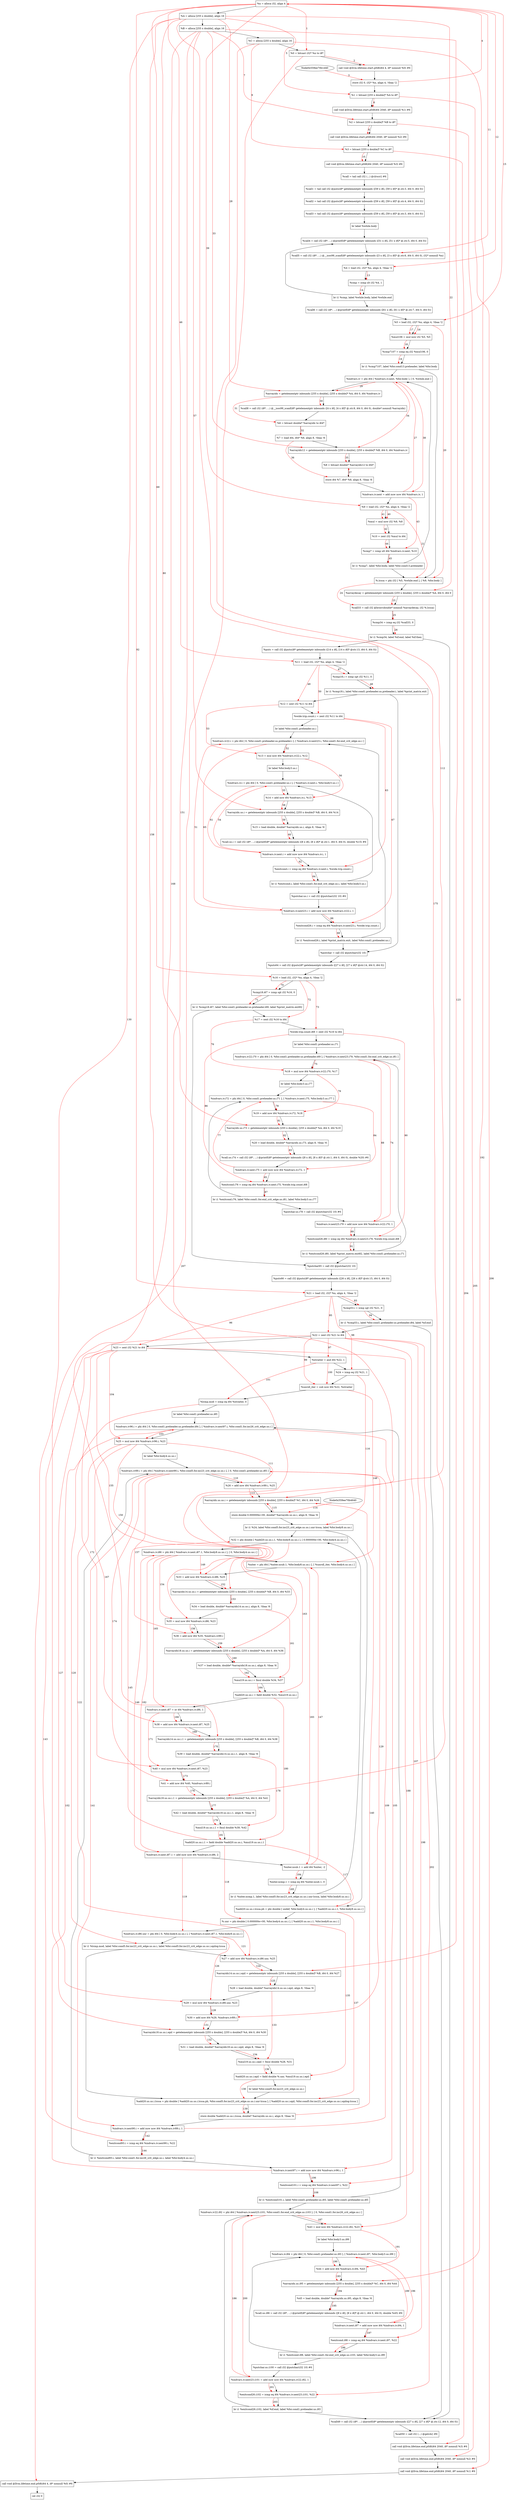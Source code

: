 digraph "CDFG for'main' function" {
	Node0x559ee70be358[shape=record, label="  %n = alloca i32, align 4"]
	Node0x559ee70bc328[shape=record, label="  %A = alloca [255 x double], align 16"]
	Node0x559ee70e2568[shape=record, label="  %B = alloca [255 x double], align 16"]
	Node0x559ee70e25e8[shape=record, label="  %C = alloca [255 x double], align 16"]
	Node0x559ee70e2668[shape=record, label="  %0 = bitcast i32* %n to i8*"]
	Node0x559ee70e2818[shape=record, label="  call void @llvm.lifetime.start.p0i8(i64 4, i8* nonnull %0) #6"]
	Node0x559ee70e28f0[shape=record, label="  store i32 0, i32* %n, align 4, !tbaa !2"]
	Node0x559ee70e2958[shape=record, label="  %1 = bitcast [255 x double]* %A to i8*"]
	Node0x559ee70e2a38[shape=record, label="  call void @llvm.lifetime.start.p0i8(i64 2040, i8* nonnull %1) #6"]
	Node0x559ee70e2af8[shape=record, label="  %2 = bitcast [255 x double]* %B to i8*"]
	Node0x559ee70e2bb8[shape=record, label="  call void @llvm.lifetime.start.p0i8(i64 2040, i8* nonnull %2) #6"]
	Node0x559ee70e2c78[shape=record, label="  %3 = bitcast [255 x double]* %C to i8*"]
	Node0x559ee70e2d28[shape=record, label="  call void @llvm.lifetime.start.p0i8(i64 2040, i8* nonnull %3) #6"]
	Node0x559ee70e2ed8[shape=record, label="  %call = tail call i32 (...) @clrscr() #6"]
	Node0x559ee70e3070[shape=record, label="  %call1 = tail call i32 @puts(i8* getelementptr inbounds ([59 x i8], [59 x i8]* @.str.3, i64 0, i64 0))"]
	Node0x559ee70e31e0[shape=record, label="  %call2 = tail call i32 @puts(i8* getelementptr inbounds ([59 x i8], [59 x i8]* @.str.4, i64 0, i64 0))"]
	Node0x559ee70e32d0[shape=record, label="  %call3 = tail call i32 @puts(i8* getelementptr inbounds ([59 x i8], [59 x i8]* @.str.3, i64 0, i64 0))"]
	Node0x559ee70e3438[shape=record, label="  br label %while.body"]
	Node0x559ee70e3550[shape=record, label="  %call4 = call i32 (i8*, ...) @printf(i8* getelementptr inbounds ([51 x i8], [51 x i8]* @.str.5, i64 0, i64 0))"]
	Node0x559ee70e3798[shape=record, label="  %call5 = call i32 (i8*, ...) @__isoc99_scanf(i8* getelementptr inbounds ([3 x i8], [3 x i8]* @.str.6, i64 0, i64 0), i32* nonnull %n)"]
	Node0x559ee70e3858[shape=record, label="  %4 = load i32, i32* %n, align 4, !tbaa !2"]
	Node0x559ee70e3920[shape=record, label="  %cmp = icmp slt i32 %4, 1"]
	Node0x559ee70e3b68[shape=record, label="  br i1 %cmp, label %while.body, label %while.end"]
	Node0x559ee70e3c60[shape=record, label="  %call6 = call i32 (i8*, ...) @printf(i8* getelementptr inbounds ([61 x i8], [61 x i8]* @.str.7, i64 0, i64 0))"]
	Node0x559ee70e24b8[shape=record, label="  %5 = load i32, i32* %n, align 4, !tbaa !2"]
	Node0x559ee70e3d50[shape=record, label="  %mul106 = mul nsw i32 %5, %5"]
	Node0x559ee70e3de0[shape=record, label="  %cmp7107 = icmp eq i32 %mul106, 0"]
	Node0x559ee70e4038[shape=record, label="  br i1 %cmp7107, label %for.cond13.preheader, label %for.body"]
	Node0x559ee70e40e8[shape=record, label="  %.lcssa = phi i32 [ %5, %while.end ], [ %9, %for.body ]"]
	Node0x559ee70e41c8[shape=record, label="  %arraydecay = getelementptr inbounds [255 x double], [255 x double]* %A, i64 0, i64 0"]
	Node0x559ee70e4318[shape=record, label="  %call33 = call i32 @brinv(double* nonnull %arraydecay, i32 %.lcssa)"]
	Node0x559ee70e43f0[shape=record, label="  %cmp34 = icmp eq i32 %call33, 0"]
	Node0x559ee70e48d8[shape=record, label="  br i1 %cmp34, label %if.end, label %if.then"]
	Node0x559ee70e4958[shape=record, label="  %indvars.iv = phi i64 [ %indvars.iv.next, %for.body ], [ 0, %while.end ]"]
	Node0x559ee70e4a68[shape=record, label="  %arrayidx = getelementptr inbounds [255 x double], [255 x double]* %A, i64 0, i64 %indvars.iv"]
	Node0x559ee70e4bd8[shape=record, label="  %call8 = call i32 (i8*, ...) @__isoc99_scanf(i8* getelementptr inbounds ([4 x i8], [4 x i8]* @.str.8, i64 0, i64 0), double* nonnull %arrayidx)"]
	Node0x559ee70e4c98[shape=record, label="  %6 = bitcast double* %arrayidx to i64*"]
	Node0x559ee70e4cf8[shape=record, label="  %7 = load i64, i64* %6, align 8, !tbaa !6"]
	Node0x559ee70e4d88[shape=record, label="  %arrayidx12 = getelementptr inbounds [255 x double], [255 x double]* %B, i64 0, i64 %indvars.iv"]
	Node0x559ee70e4e28[shape=record, label="  %8 = bitcast double* %arrayidx12 to i64*"]
	Node0x559ee70e4f30[shape=record, label="  store i64 %7, i64* %8, align 8, !tbaa !6"]
	Node0x559ee70e4fb0[shape=record, label="  %indvars.iv.next = add nuw nsw i64 %indvars.iv, 1"]
	Node0x559ee70e3fa8[shape=record, label="  %9 = load i32, i32* %n, align 4, !tbaa !2"]
	Node0x559ee70e5020[shape=record, label="  %mul = mul nsw i32 %9, %9"]
	Node0x559ee70e5098[shape=record, label="  %10 = zext i32 %mul to i64"]
	Node0x559ee70e5110[shape=record, label="  %cmp7 = icmp ult i64 %indvars.iv.next, %10"]
	Node0x559ee70e51b8[shape=record, label="  br i1 %cmp7, label %for.body, label %for.cond13.preheader"]
	Node0x559ee70e52d0[shape=record, label="  %puts = call i32 @puts(i8* getelementptr inbounds ([14 x i8], [14 x i8]* @str.13, i64 0, i64 0))"]
	Node0x559ee70e4848[shape=record, label="  %11 = load i32, i32* %n, align 4, !tbaa !2"]
	Node0x559ee70e5350[shape=record, label="  %cmp18.i = icmp sgt i32 %11, 0"]
	Node0x559ee70e55a8[shape=record, label="  br i1 %cmp18.i, label %for.cond1.preheader.us.preheader.i, label %print_matrix.exit"]
	Node0x559ee70e5418[shape=record, label="  %12 = sext i32 %11 to i64"]
	Node0x559ee70e5638[shape=record, label="  %wide.trip.count.i = zext i32 %11 to i64"]
	Node0x559ee70e57e8[shape=record, label="  br label %for.cond1.preheader.us.i"]
	Node0x559ee70e5978[shape=record, label="  %indvars.iv22.i = phi i64 [ 0, %for.cond1.preheader.us.preheader.i ], [ %indvars.iv.next23.i, %for.cond1.for.end_crit_edge.us.i ]"]
	Node0x559ee70e5a40[shape=record, label="  %13 = mul nsw i64 %indvars.iv22.i, %12"]
	Node0x559ee70e5b78[shape=record, label="  br label %for.body3.us.i"]
	Node0x559ee70e5c48[shape=record, label="  %indvars.iv.i = phi i64 [ 0, %for.cond1.preheader.us.i ], [ %indvars.iv.next.i, %for.body3.us.i ]"]
	Node0x559ee70e5d10[shape=record, label="  %14 = add nsw i64 %indvars.iv.i, %13"]
	Node0x559ee70e5d98[shape=record, label="  %arrayidx.us.i = getelementptr inbounds [255 x double], [255 x double]* %B, i64 0, i64 %14"]
	Node0x559ee70e5e38[shape=record, label="  %15 = load double, double* %arrayidx.us.i, align 8, !tbaa !6"]
	Node0x559ee70e5ee8[shape=record, label="  %call.us.i = call i32 (i8*, ...) @printf(i8* getelementptr inbounds ([8 x i8], [8 x i8]* @.str.1, i64 0, i64 0), double %15) #6"]
	Node0x559ee70e6040[shape=record, label="  %indvars.iv.next.i = add nuw nsw i64 %indvars.iv.i, 1"]
	Node0x559ee70e60e0[shape=record, label="  %exitcond.i = icmp eq i64 %indvars.iv.next.i, %wide.trip.count.i"]
	Node0x559ee70e6198[shape=record, label="  br i1 %exitcond.i, label %for.cond1.for.end_crit_edge.us.i, label %for.body3.us.i"]
	Node0x559ee70e6210[shape=record, label="  %putchar.us.i = call i32 @putchar(i32 10) #6"]
	Node0x559ee70e62e0[shape=record, label="  %indvars.iv.next23.i = add nuw nsw i64 %indvars.iv22.i, 1"]
	Node0x559ee70e6350[shape=record, label="  %exitcond26.i = icmp eq i64 %indvars.iv.next23.i, %wide.trip.count.i"]
	Node0x559ee70e6a28[shape=record, label="  br i1 %exitcond26.i, label %print_matrix.exit, label %for.cond1.preheader.us.i"]
	Node0x559ee70e6aa0[shape=record, label="  %putchar = call i32 @putchar(i32 10)"]
	Node0x559ee70e6bf0[shape=record, label="  %puts64 = call i32 @puts(i8* getelementptr inbounds ([27 x i8], [27 x i8]* @str.14, i64 0, i64 0))"]
	Node0x559ee70e54f8[shape=record, label="  %16 = load i32, i32* %n, align 4, !tbaa !2"]
	Node0x559ee70e6cc0[shape=record, label="  %cmp18.i67 = icmp sgt i32 %16, 0"]
	Node0x559ee70e4eb8[shape=record, label="  br i1 %cmp18.i67, label %for.cond1.preheader.us.preheader.i69, label %print_matrix.exit82"]
	Node0x559ee70e5758[shape=record, label="  %17 = sext i32 %16 to i64"]
	Node0x559ee70e5b18[shape=record, label="  %wide.trip.count.i68 = zext i32 %16 to i64"]
	Node0x559ee70e6f78[shape=record, label="  br label %for.cond1.preheader.us.i71"]
	Node0x559ee70e7138[shape=record, label="  %indvars.iv22.i70 = phi i64 [ 0, %for.cond1.preheader.us.preheader.i69 ], [ %indvars.iv.next23.i79, %for.cond1.for.end_crit_edge.us.i81 ]"]
	Node0x559ee70e7260[shape=record, label="  %18 = mul nsw i64 %indvars.iv22.i70, %17"]
	Node0x559ee70e7388[shape=record, label="  br label %for.body3.us.i77"]
	Node0x559ee70e7438[shape=record, label="  %indvars.iv.i72 = phi i64 [ 0, %for.cond1.preheader.us.i71 ], [ %indvars.iv.next.i75, %for.body3.us.i77 ]"]
	Node0x559ee70e7500[shape=record, label="  %19 = add nsw i64 %indvars.iv.i72, %18"]
	Node0x559ee70e7588[shape=record, label="  %arrayidx.us.i73 = getelementptr inbounds [255 x double], [255 x double]* %A, i64 0, i64 %19"]
	Node0x559ee70e7628[shape=record, label="  %20 = load double, double* %arrayidx.us.i73, align 8, !tbaa !6"]
	Node0x559ee70e76d8[shape=record, label="  %call.us.i74 = call i32 (i8*, ...) @printf(i8* getelementptr inbounds ([8 x i8], [8 x i8]* @.str.1, i64 0, i64 0), double %20) #6"]
	Node0x559ee70e7800[shape=record, label="  %indvars.iv.next.i75 = add nuw nsw i64 %indvars.iv.i72, 1"]
	Node0x559ee70e78a0[shape=record, label="  %exitcond.i76 = icmp eq i64 %indvars.iv.next.i75, %wide.trip.count.i68"]
	Node0x559ee70e7958[shape=record, label="  br i1 %exitcond.i76, label %for.cond1.for.end_crit_edge.us.i81, label %for.body3.us.i77"]
	Node0x559ee70e79d0[shape=record, label="  %putchar.us.i78 = call i32 @putchar(i32 10) #6"]
	Node0x559ee70e7aa0[shape=record, label="  %indvars.iv.next23.i79 = add nuw nsw i64 %indvars.iv22.i70, 1"]
	Node0x559ee70e7b10[shape=record, label="  %exitcond26.i80 = icmp eq i64 %indvars.iv.next23.i79, %wide.trip.count.i68"]
	Node0x559ee70e7b98[shape=record, label="  br i1 %exitcond26.i80, label %print_matrix.exit82, label %for.cond1.preheader.us.i71"]
	Node0x559ee70e7c10[shape=record, label="  %putchar65 = call i32 @putchar(i32 10)"]
	Node0x559ee70e7d60[shape=record, label="  %puts66 = call i32 @puts(i8* getelementptr inbounds ([26 x i8], [26 x i8]* @str.15, i64 0, i64 0))"]
	Node0x559ee70e58f8[shape=record, label="  %21 = load i32, i32* %n, align 4, !tbaa !2"]
	Node0x559ee70e7e30[shape=record, label="  %cmp53.i = icmp sgt i32 %21, 0"]
	Node0x559ee70e7f48[shape=record, label="  br i1 %cmp53.i, label %for.cond1.preheader.us.preheader.i84, label %if.end"]
	Node0x559ee70e6ee8[shape=record, label="  %22 = zext i32 %21 to i64"]
	Node0x559ee70e70b8[shape=record, label="  %23 = sext i32 %21 to i64"]
	Node0x559ee70e7fc0[shape=record, label="  %xtraiter = and i64 %22, 1"]
	Node0x559ee70e8030[shape=record, label="  %24 = icmp eq i32 %21, 1"]
	Node0x559ee70e80a0[shape=record, label="  %unroll_iter = sub nsw i64 %22, %xtraiter"]
	Node0x559ee70e8110[shape=record, label="  %lcmp.mod = icmp eq i64 %xtraiter, 0"]
	Node0x559ee70e8288[shape=record, label="  br label %for.cond1.preheader.us.i85"]
	Node0x559ee70e8428[shape=record, label="  %indvars.iv96.i = phi i64 [ 0, %for.cond1.preheader.us.preheader.i84 ], [ %indvars.iv.next97.i, %for.cond1.for.inc26_crit_edge.us.i ]"]
	Node0x559ee70e84f0[shape=record, label="  %25 = mul nsw i64 %indvars.iv96.i, %23"]
	Node0x559ee70e8678[shape=record, label="  br label %for.body4.us.us.i"]
	Node0x559ee70e86f0[shape=record, label="  %indvars.iv.next97.i = add nuw nsw i64 %indvars.iv96.i, 1"]
	Node0x559ee70e8760[shape=record, label="  %exitcond101.i = icmp eq i64 %indvars.iv.next97.i, %22"]
	Node0x559ee70e88d8[shape=record, label="  br i1 %exitcond101.i, label %for.cond1.preheader.us.i93, label %for.cond1.preheader.us.i85"]
	Node0x559ee70e8a18[shape=record, label="  %indvars.iv89.i = phi i64 [ %indvars.iv.next90.i, %for.cond5.for.inc23_crit_edge.us.us.i ], [ 0, %for.cond1.preheader.us.i85 ]"]
	Node0x559ee70e8ae0[shape=record, label="  %26 = add nsw i64 %indvars.iv89.i, %25"]
	Node0x559ee70e8b68[shape=record, label="  %arrayidx.us.us.i = getelementptr inbounds [255 x double], [255 x double]* %C, i64 0, i64 %26"]
	Node0x559ee70e8c80[shape=record, label="  store double 0.000000e+00, double* %arrayidx.us.us.i, align 8, !tbaa !6"]
	Node0x559ee70e8f48[shape=record, label="  br i1 %24, label %for.cond5.for.inc23_crit_edge.us.us.i.unr-lcssa, label %for.body8.us.us.i"]
	Node0x559ee70e9038[shape=record, label="  %add20.us.us.i.lcssa.ph = phi double [ undef, %for.body4.us.us.i ], [ %add20.us.us.i.1, %for.body8.us.us.i ]"]
	Node0x559ee70e9108[shape=record, label="  %.unr = phi double [ 0.000000e+00, %for.body4.us.us.i ], [ %add20.us.us.i.1, %for.body8.us.us.i ]"]
	Node0x559ee70e92a8[shape=record, label="  %indvars.iv.i86.unr = phi i64 [ 0, %for.body4.us.us.i ], [ %indvars.iv.next.i87.1, %for.body8.us.us.i ]"]
	Node0x559ee70e94b8[shape=record, label="  br i1 %lcmp.mod, label %for.cond5.for.inc23_crit_edge.us.us.i, label %for.cond5.for.inc23_crit_edge.us.us.i.epilog-lcssa"]
	Node0x559ee70e9530[shape=record, label="  %27 = add nsw i64 %indvars.iv.i86.unr, %25"]
	Node0x559ee70e95b8[shape=record, label="  %arrayidx14.us.us.i.epil = getelementptr inbounds [255 x double], [255 x double]* %B, i64 0, i64 %27"]
	Node0x559ee70e9428[shape=record, label="  %28 = load double, double* %arrayidx14.us.us.i.epil, align 8, !tbaa !6"]
	Node0x559ee70e9670[shape=record, label="  %29 = mul nsw i64 %indvars.iv.i86.unr, %23"]
	Node0x559ee70e96e0[shape=record, label="  %30 = add nsw i64 %29, %indvars.iv89.i"]
	Node0x559ee70e9768[shape=record, label="  %arrayidx18.us.us.i.epil = getelementptr inbounds [255 x double], [255 x double]* %A, i64 0, i64 %30"]
	Node0x559ee70e9808[shape=record, label="  %31 = load double, double* %arrayidx18.us.us.i.epil, align 8, !tbaa !6"]
	Node0x559ee70e9880[shape=record, label="  %mul19.us.us.i.epil = fmul double %28, %31"]
	Node0x559ee70e9920[shape=record, label="  %add20.us.us.i.epil = fadd double %.unr, %mul19.us.us.i.epil"]
	Node0x559ee70e99a8[shape=record, label="  br label %for.cond5.for.inc23_crit_edge.us.us.i"]
	Node0x559ee70e99f8[shape=record, label="  %add20.us.us.i.lcssa = phi double [ %add20.us.us.i.lcssa.ph, %for.cond5.for.inc23_crit_edge.us.us.i.unr-lcssa ], [ %add20.us.us.i.epil, %for.cond5.for.inc23_crit_edge.us.us.i.epilog-lcssa ]"]
	Node0x559ee70e9af0[shape=record, label="  store double %add20.us.us.i.lcssa, double* %arrayidx.us.us.i, align 8, !tbaa !6"]
	Node0x559ee70e9b70[shape=record, label="  %indvars.iv.next90.i = add nuw nsw i64 %indvars.iv89.i, 1"]
	Node0x559ee70e9be0[shape=record, label="  %exitcond93.i = icmp eq i64 %indvars.iv.next90.i, %22"]
	Node0x559ee70e63d8[shape=record, label="  br i1 %exitcond93.i, label %for.cond1.for.inc26_crit_edge.us.i, label %for.body4.us.us.i"]
	Node0x559ee70e6428[shape=record, label="  %32 = phi double [ %add20.us.us.i.1, %for.body8.us.us.i ], [ 0.000000e+00, %for.body4.us.us.i ]"]
	Node0x559ee70e66d8[shape=record, label="  %indvars.iv.i86 = phi i64 [ %indvars.iv.next.i87.1, %for.body8.us.us.i ], [ 0, %for.body4.us.us.i ]"]
	Node0x559ee70e67d8[shape=record, label="  %niter = phi i64 [ %niter.nsub.1, %for.body8.us.us.i ], [ %unroll_iter, %for.body4.us.us.i ]"]
	Node0x559ee70e68a0[shape=record, label="  %33 = add nsw i64 %indvars.iv.i86, %25"]
	Node0x559ee70e6928[shape=record, label="  %arrayidx14.us.us.i = getelementptr inbounds [255 x double], [255 x double]* %B, i64 0, i64 %33"]
	Node0x559ee70e85f8[shape=record, label="  %34 = load double, double* %arrayidx14.us.us.i, align 8, !tbaa !6"]
	Node0x559ee70ea8a0[shape=record, label="  %35 = mul nsw i64 %indvars.iv.i86, %23"]
	Node0x559ee70ea910[shape=record, label="  %36 = add nsw i64 %35, %indvars.iv89.i"]
	Node0x559ee70ea998[shape=record, label="  %arrayidx18.us.us.i = getelementptr inbounds [255 x double], [255 x double]* %A, i64 0, i64 %36"]
	Node0x559ee70e83a8[shape=record, label="  %37 = load double, double* %arrayidx18.us.us.i, align 8, !tbaa !6"]
	Node0x559ee70eaa50[shape=record, label="  %mul19.us.us.i = fmul double %34, %37"]
	Node0x559ee70eaac0[shape=record, label="  %add20.us.us.i = fadd double %32, %mul19.us.us.i"]
	Node0x559ee70eab30[shape=record, label="  %indvars.iv.next.i87 = or i64 %indvars.iv.i86, 1"]
	Node0x559ee70eac30[shape=record, label="  %38 = add nsw i64 %indvars.iv.next.i87, %25"]
	Node0x559ee70eacb8[shape=record, label="  %arrayidx14.us.us.i.1 = getelementptr inbounds [255 x double], [255 x double]* %B, i64 0, i64 %38"]
	Node0x559ee70ead58[shape=record, label="  %39 = load double, double* %arrayidx14.us.us.i.1, align 8, !tbaa !6"]
	Node0x559ee70eadd0[shape=record, label="  %40 = mul nsw i64 %indvars.iv.next.i87, %23"]
	Node0x559ee70eae40[shape=record, label="  %41 = add nsw i64 %40, %indvars.iv89.i"]
	Node0x559ee70eaec8[shape=record, label="  %arrayidx18.us.us.i.1 = getelementptr inbounds [255 x double], [255 x double]* %A, i64 0, i64 %41"]
	Node0x559ee70eaf68[shape=record, label="  %42 = load double, double* %arrayidx18.us.us.i.1, align 8, !tbaa !6"]
	Node0x559ee70eafe0[shape=record, label="  %mul19.us.us.i.1 = fmul double %39, %42"]
	Node0x559ee70eb050[shape=record, label="  %add20.us.us.i.1 = fadd double %add20.us.us.i, %mul19.us.us.i.1"]
	Node0x559ee70eb0c0[shape=record, label="  %indvars.iv.next.i87.1 = add nuw nsw i64 %indvars.iv.i86, 2"]
	Node0x559ee70eb130[shape=record, label="  %niter.nsub.1 = add i64 %niter, -2"]
	Node0x559ee70eb1a0[shape=record, label="  %niter.ncmp.1 = icmp eq i64 %niter.nsub.1, 0"]
	Node0x559ee70eb228[shape=record, label="  br i1 %niter.ncmp.1, label %for.cond5.for.inc23_crit_edge.us.us.i.unr-lcssa, label %for.body8.us.us.i"]
	Node0x559ee70eb2f8[shape=record, label="  %indvars.iv22.i92 = phi i64 [ %indvars.iv.next23.i101, %for.cond1.for.end_crit_edge.us.i103 ], [ 0, %for.cond1.for.inc26_crit_edge.us.i ]"]
	Node0x559ee70eb3f0[shape=record, label="  %43 = mul nsw i64 %indvars.iv22.i92, %23"]
	Node0x559ee70e8dc8[shape=record, label="  br label %for.body3.us.i99"]
	Node0x559ee70eb4e8[shape=record, label="  %indvars.iv.i94 = phi i64 [ 0, %for.cond1.preheader.us.i93 ], [ %indvars.iv.next.i97, %for.body3.us.i99 ]"]
	Node0x559ee70eb5b0[shape=record, label="  %44 = add nsw i64 %indvars.iv.i94, %43"]
	Node0x559ee70eb638[shape=record, label="  %arrayidx.us.i95 = getelementptr inbounds [255 x double], [255 x double]* %C, i64 0, i64 %44"]
	Node0x559ee70eb6d8[shape=record, label="  %45 = load double, double* %arrayidx.us.i95, align 8, !tbaa !6"]
	Node0x559ee70eb788[shape=record, label="  %call.us.i96 = call i32 (i8*, ...) @printf(i8* getelementptr inbounds ([8 x i8], [8 x i8]* @.str.1, i64 0, i64 0), double %45) #6"]
	Node0x559ee70eb8b0[shape=record, label="  %indvars.iv.next.i97 = add nuw nsw i64 %indvars.iv.i94, 1"]
	Node0x559ee70eb950[shape=record, label="  %exitcond.i98 = icmp eq i64 %indvars.iv.next.i97, %22"]
	Node0x559ee70eba08[shape=record, label="  br i1 %exitcond.i98, label %for.cond1.for.end_crit_edge.us.i103, label %for.body3.us.i99"]
	Node0x559ee70eba80[shape=record, label="  %putchar.us.i100 = call i32 @putchar(i32 10) #6"]
	Node0x559ee70ebb50[shape=record, label="  %indvars.iv.next23.i101 = add nuw nsw i64 %indvars.iv22.i92, 1"]
	Node0x559ee70ebbc0[shape=record, label="  %exitcond26.i102 = icmp eq i64 %indvars.iv.next23.i101, %22"]
	Node0x559ee70ebc48[shape=record, label="  br i1 %exitcond26.i102, label %if.end, label %for.cond1.preheader.us.i93"]
	Node0x559ee70ebd40[shape=record, label="  %call49 = call i32 (i8*, ...) @printf(i8* getelementptr inbounds ([27 x i8], [27 x i8]* @.str.12, i64 0, i64 0))"]
	Node0x559ee70ebea8[shape=record, label="  %call50 = call i32 (...) @getch() #6"]
	Node0x559ee70ec018[shape=record, label="  call void @llvm.lifetime.end.p0i8(i64 2040, i8* nonnull %3) #6"]
	Node0x559ee70ec128[shape=record, label="  call void @llvm.lifetime.end.p0i8(i64 2040, i8* nonnull %2) #6"]
	Node0x559ee70ec238[shape=record, label="  call void @llvm.lifetime.end.p0i8(i64 2040, i8* nonnull %1) #6"]
	Node0x559ee70ec348[shape=record, label="  call void @llvm.lifetime.end.p0i8(i64 4, i8* nonnull %0) #6"]
	Node0x559ee70e7308[shape=record, label="  ret i32 0"]
	Node0x559ee70be358 -> Node0x559ee70bc328
	Node0x559ee70bc328 -> Node0x559ee70e2568
	Node0x559ee70e2568 -> Node0x559ee70e25e8
	Node0x559ee70e25e8 -> Node0x559ee70e2668
	Node0x559ee70e2668 -> Node0x559ee70e2818
	Node0x559ee70e2818 -> Node0x559ee70e28f0
	Node0x559ee70e28f0 -> Node0x559ee70e2958
	Node0x559ee70e2958 -> Node0x559ee70e2a38
	Node0x559ee70e2a38 -> Node0x559ee70e2af8
	Node0x559ee70e2af8 -> Node0x559ee70e2bb8
	Node0x559ee70e2bb8 -> Node0x559ee70e2c78
	Node0x559ee70e2c78 -> Node0x559ee70e2d28
	Node0x559ee70e2d28 -> Node0x559ee70e2ed8
	Node0x559ee70e2ed8 -> Node0x559ee70e3070
	Node0x559ee70e3070 -> Node0x559ee70e31e0
	Node0x559ee70e31e0 -> Node0x559ee70e32d0
	Node0x559ee70e32d0 -> Node0x559ee70e3438
	Node0x559ee70e3438 -> Node0x559ee70e3550
	Node0x559ee70e3550 -> Node0x559ee70e3798
	Node0x559ee70e3798 -> Node0x559ee70e3858
	Node0x559ee70e3858 -> Node0x559ee70e3920
	Node0x559ee70e3920 -> Node0x559ee70e3b68
	Node0x559ee70e3b68 -> Node0x559ee70e3550
	Node0x559ee70e3b68 -> Node0x559ee70e3c60
	Node0x559ee70e3c60 -> Node0x559ee70e24b8
	Node0x559ee70e24b8 -> Node0x559ee70e3d50
	Node0x559ee70e3d50 -> Node0x559ee70e3de0
	Node0x559ee70e3de0 -> Node0x559ee70e4038
	Node0x559ee70e4038 -> Node0x559ee70e40e8
	Node0x559ee70e4038 -> Node0x559ee70e4958
	Node0x559ee70e40e8 -> Node0x559ee70e41c8
	Node0x559ee70e41c8 -> Node0x559ee70e4318
	Node0x559ee70e4318 -> Node0x559ee70e43f0
	Node0x559ee70e43f0 -> Node0x559ee70e48d8
	Node0x559ee70e48d8 -> Node0x559ee70ebd40
	Node0x559ee70e48d8 -> Node0x559ee70e52d0
	Node0x559ee70e4958 -> Node0x559ee70e4a68
	Node0x559ee70e4a68 -> Node0x559ee70e4bd8
	Node0x559ee70e4bd8 -> Node0x559ee70e4c98
	Node0x559ee70e4c98 -> Node0x559ee70e4cf8
	Node0x559ee70e4cf8 -> Node0x559ee70e4d88
	Node0x559ee70e4d88 -> Node0x559ee70e4e28
	Node0x559ee70e4e28 -> Node0x559ee70e4f30
	Node0x559ee70e4f30 -> Node0x559ee70e4fb0
	Node0x559ee70e4fb0 -> Node0x559ee70e3fa8
	Node0x559ee70e3fa8 -> Node0x559ee70e5020
	Node0x559ee70e5020 -> Node0x559ee70e5098
	Node0x559ee70e5098 -> Node0x559ee70e5110
	Node0x559ee70e5110 -> Node0x559ee70e51b8
	Node0x559ee70e51b8 -> Node0x559ee70e4958
	Node0x559ee70e51b8 -> Node0x559ee70e40e8
	Node0x559ee70e52d0 -> Node0x559ee70e4848
	Node0x559ee70e4848 -> Node0x559ee70e5350
	Node0x559ee70e5350 -> Node0x559ee70e55a8
	Node0x559ee70e55a8 -> Node0x559ee70e5418
	Node0x559ee70e55a8 -> Node0x559ee70e6aa0
	Node0x559ee70e5418 -> Node0x559ee70e5638
	Node0x559ee70e5638 -> Node0x559ee70e57e8
	Node0x559ee70e57e8 -> Node0x559ee70e5978
	Node0x559ee70e5978 -> Node0x559ee70e5a40
	Node0x559ee70e5a40 -> Node0x559ee70e5b78
	Node0x559ee70e5b78 -> Node0x559ee70e5c48
	Node0x559ee70e5c48 -> Node0x559ee70e5d10
	Node0x559ee70e5d10 -> Node0x559ee70e5d98
	Node0x559ee70e5d98 -> Node0x559ee70e5e38
	Node0x559ee70e5e38 -> Node0x559ee70e5ee8
	Node0x559ee70e5ee8 -> Node0x559ee70e6040
	Node0x559ee70e6040 -> Node0x559ee70e60e0
	Node0x559ee70e60e0 -> Node0x559ee70e6198
	Node0x559ee70e6198 -> Node0x559ee70e6210
	Node0x559ee70e6198 -> Node0x559ee70e5c48
	Node0x559ee70e6210 -> Node0x559ee70e62e0
	Node0x559ee70e62e0 -> Node0x559ee70e6350
	Node0x559ee70e6350 -> Node0x559ee70e6a28
	Node0x559ee70e6a28 -> Node0x559ee70e6aa0
	Node0x559ee70e6a28 -> Node0x559ee70e5978
	Node0x559ee70e6aa0 -> Node0x559ee70e6bf0
	Node0x559ee70e6bf0 -> Node0x559ee70e54f8
	Node0x559ee70e54f8 -> Node0x559ee70e6cc0
	Node0x559ee70e6cc0 -> Node0x559ee70e4eb8
	Node0x559ee70e4eb8 -> Node0x559ee70e5758
	Node0x559ee70e4eb8 -> Node0x559ee70e7c10
	Node0x559ee70e5758 -> Node0x559ee70e5b18
	Node0x559ee70e5b18 -> Node0x559ee70e6f78
	Node0x559ee70e6f78 -> Node0x559ee70e7138
	Node0x559ee70e7138 -> Node0x559ee70e7260
	Node0x559ee70e7260 -> Node0x559ee70e7388
	Node0x559ee70e7388 -> Node0x559ee70e7438
	Node0x559ee70e7438 -> Node0x559ee70e7500
	Node0x559ee70e7500 -> Node0x559ee70e7588
	Node0x559ee70e7588 -> Node0x559ee70e7628
	Node0x559ee70e7628 -> Node0x559ee70e76d8
	Node0x559ee70e76d8 -> Node0x559ee70e7800
	Node0x559ee70e7800 -> Node0x559ee70e78a0
	Node0x559ee70e78a0 -> Node0x559ee70e7958
	Node0x559ee70e7958 -> Node0x559ee70e79d0
	Node0x559ee70e7958 -> Node0x559ee70e7438
	Node0x559ee70e79d0 -> Node0x559ee70e7aa0
	Node0x559ee70e7aa0 -> Node0x559ee70e7b10
	Node0x559ee70e7b10 -> Node0x559ee70e7b98
	Node0x559ee70e7b98 -> Node0x559ee70e7c10
	Node0x559ee70e7b98 -> Node0x559ee70e7138
	Node0x559ee70e7c10 -> Node0x559ee70e7d60
	Node0x559ee70e7d60 -> Node0x559ee70e58f8
	Node0x559ee70e58f8 -> Node0x559ee70e7e30
	Node0x559ee70e7e30 -> Node0x559ee70e7f48
	Node0x559ee70e7f48 -> Node0x559ee70e6ee8
	Node0x559ee70e7f48 -> Node0x559ee70ebd40
	Node0x559ee70e6ee8 -> Node0x559ee70e70b8
	Node0x559ee70e70b8 -> Node0x559ee70e7fc0
	Node0x559ee70e7fc0 -> Node0x559ee70e8030
	Node0x559ee70e8030 -> Node0x559ee70e80a0
	Node0x559ee70e80a0 -> Node0x559ee70e8110
	Node0x559ee70e8110 -> Node0x559ee70e8288
	Node0x559ee70e8288 -> Node0x559ee70e8428
	Node0x559ee70e8428 -> Node0x559ee70e84f0
	Node0x559ee70e84f0 -> Node0x559ee70e8678
	Node0x559ee70e8678 -> Node0x559ee70e8a18
	Node0x559ee70e86f0 -> Node0x559ee70e8760
	Node0x559ee70e8760 -> Node0x559ee70e88d8
	Node0x559ee70e88d8 -> Node0x559ee70eb2f8
	Node0x559ee70e88d8 -> Node0x559ee70e8428
	Node0x559ee70e8a18 -> Node0x559ee70e8ae0
	Node0x559ee70e8ae0 -> Node0x559ee70e8b68
	Node0x559ee70e8b68 -> Node0x559ee70e8c80
	Node0x559ee70e8c80 -> Node0x559ee70e8f48
	Node0x559ee70e8f48 -> Node0x559ee70e9038
	Node0x559ee70e8f48 -> Node0x559ee70e6428
	Node0x559ee70e9038 -> Node0x559ee70e9108
	Node0x559ee70e9108 -> Node0x559ee70e92a8
	Node0x559ee70e92a8 -> Node0x559ee70e94b8
	Node0x559ee70e94b8 -> Node0x559ee70e99f8
	Node0x559ee70e94b8 -> Node0x559ee70e9530
	Node0x559ee70e9530 -> Node0x559ee70e95b8
	Node0x559ee70e95b8 -> Node0x559ee70e9428
	Node0x559ee70e9428 -> Node0x559ee70e9670
	Node0x559ee70e9670 -> Node0x559ee70e96e0
	Node0x559ee70e96e0 -> Node0x559ee70e9768
	Node0x559ee70e9768 -> Node0x559ee70e9808
	Node0x559ee70e9808 -> Node0x559ee70e9880
	Node0x559ee70e9880 -> Node0x559ee70e9920
	Node0x559ee70e9920 -> Node0x559ee70e99a8
	Node0x559ee70e99a8 -> Node0x559ee70e99f8
	Node0x559ee70e99f8 -> Node0x559ee70e9af0
	Node0x559ee70e9af0 -> Node0x559ee70e9b70
	Node0x559ee70e9b70 -> Node0x559ee70e9be0
	Node0x559ee70e9be0 -> Node0x559ee70e63d8
	Node0x559ee70e63d8 -> Node0x559ee70e86f0
	Node0x559ee70e63d8 -> Node0x559ee70e8a18
	Node0x559ee70e6428 -> Node0x559ee70e66d8
	Node0x559ee70e66d8 -> Node0x559ee70e67d8
	Node0x559ee70e67d8 -> Node0x559ee70e68a0
	Node0x559ee70e68a0 -> Node0x559ee70e6928
	Node0x559ee70e6928 -> Node0x559ee70e85f8
	Node0x559ee70e85f8 -> Node0x559ee70ea8a0
	Node0x559ee70ea8a0 -> Node0x559ee70ea910
	Node0x559ee70ea910 -> Node0x559ee70ea998
	Node0x559ee70ea998 -> Node0x559ee70e83a8
	Node0x559ee70e83a8 -> Node0x559ee70eaa50
	Node0x559ee70eaa50 -> Node0x559ee70eaac0
	Node0x559ee70eaac0 -> Node0x559ee70eab30
	Node0x559ee70eab30 -> Node0x559ee70eac30
	Node0x559ee70eac30 -> Node0x559ee70eacb8
	Node0x559ee70eacb8 -> Node0x559ee70ead58
	Node0x559ee70ead58 -> Node0x559ee70eadd0
	Node0x559ee70eadd0 -> Node0x559ee70eae40
	Node0x559ee70eae40 -> Node0x559ee70eaec8
	Node0x559ee70eaec8 -> Node0x559ee70eaf68
	Node0x559ee70eaf68 -> Node0x559ee70eafe0
	Node0x559ee70eafe0 -> Node0x559ee70eb050
	Node0x559ee70eb050 -> Node0x559ee70eb0c0
	Node0x559ee70eb0c0 -> Node0x559ee70eb130
	Node0x559ee70eb130 -> Node0x559ee70eb1a0
	Node0x559ee70eb1a0 -> Node0x559ee70eb228
	Node0x559ee70eb228 -> Node0x559ee70e9038
	Node0x559ee70eb228 -> Node0x559ee70e6428
	Node0x559ee70eb2f8 -> Node0x559ee70eb3f0
	Node0x559ee70eb3f0 -> Node0x559ee70e8dc8
	Node0x559ee70e8dc8 -> Node0x559ee70eb4e8
	Node0x559ee70eb4e8 -> Node0x559ee70eb5b0
	Node0x559ee70eb5b0 -> Node0x559ee70eb638
	Node0x559ee70eb638 -> Node0x559ee70eb6d8
	Node0x559ee70eb6d8 -> Node0x559ee70eb788
	Node0x559ee70eb788 -> Node0x559ee70eb8b0
	Node0x559ee70eb8b0 -> Node0x559ee70eb950
	Node0x559ee70eb950 -> Node0x559ee70eba08
	Node0x559ee70eba08 -> Node0x559ee70eba80
	Node0x559ee70eba08 -> Node0x559ee70eb4e8
	Node0x559ee70eba80 -> Node0x559ee70ebb50
	Node0x559ee70ebb50 -> Node0x559ee70ebbc0
	Node0x559ee70ebbc0 -> Node0x559ee70ebc48
	Node0x559ee70ebc48 -> Node0x559ee70ebd40
	Node0x559ee70ebc48 -> Node0x559ee70eb2f8
	Node0x559ee70ebd40 -> Node0x559ee70ebea8
	Node0x559ee70ebea8 -> Node0x559ee70ec018
	Node0x559ee70ec018 -> Node0x559ee70ec128
	Node0x559ee70ec128 -> Node0x559ee70ec238
	Node0x559ee70ec238 -> Node0x559ee70ec348
	Node0x559ee70ec348 -> Node0x559ee70e7308
edge [color=red]
	Node0x559ee70be358 -> Node0x559ee70e2668[label="1"]
	Node0x559ee70e2668 -> Node0x559ee70e2818[label="2"]
	Node0x559ee70b1d40 -> Node0x559ee70e28f0[label="3"]
	Node0x559ee70e28f0 -> Node0x559ee70be358[label="4"]
	Node0x559ee70bc328 -> Node0x559ee70e2958[label="5"]
	Node0x559ee70e2958 -> Node0x559ee70e2a38[label="6"]
	Node0x559ee70e2568 -> Node0x559ee70e2af8[label="7"]
	Node0x559ee70e2af8 -> Node0x559ee70e2bb8[label="8"]
	Node0x559ee70e25e8 -> Node0x559ee70e2c78[label="9"]
	Node0x559ee70e2c78 -> Node0x559ee70e2d28[label="10"]
	Node0x559ee70be358 -> Node0x559ee70e3798[label="11"]
	Node0x559ee70be358 -> Node0x559ee70e3858[label="12"]
	Node0x559ee70e3858 -> Node0x559ee70e3920[label="13"]
	Node0x559ee70e3920 -> Node0x559ee70e3b68[label="14"]
	Node0x559ee70be358 -> Node0x559ee70e24b8[label="15"]
	Node0x559ee70e24b8 -> Node0x559ee70e3d50[label="16"]
	Node0x559ee70e24b8 -> Node0x559ee70e3d50[label="17"]
	Node0x559ee70e3d50 -> Node0x559ee70e3de0[label="18"]
	Node0x559ee70e3de0 -> Node0x559ee70e4038[label="19"]
	Node0x559ee70e24b8 -> Node0x559ee70e40e8[label="20"]
	Node0x559ee70e3fa8 -> Node0x559ee70e40e8[label="21"]
	Node0x559ee70bc328 -> Node0x559ee70e41c8[label="22"]
	Node0x559ee70e41c8 -> Node0x559ee70e4318[label="23"]
	Node0x559ee70e40e8 -> Node0x559ee70e4318[label="24"]
	Node0x559ee70e4318 -> Node0x559ee70e43f0[label="25"]
	Node0x559ee70e43f0 -> Node0x559ee70e48d8[label="26"]
	Node0x559ee70e4fb0 -> Node0x559ee70e4958[label="27"]
	Node0x559ee70bc328 -> Node0x559ee70e4a68[label="28"]
	Node0x559ee70e4958 -> Node0x559ee70e4a68[label="29"]
	Node0x559ee70e4a68 -> Node0x559ee70e4bd8[label="30"]
	Node0x559ee70e4a68 -> Node0x559ee70e4c98[label="31"]
	Node0x559ee70e4c98 -> Node0x559ee70e4cf8[label="32"]
	Node0x559ee70e2568 -> Node0x559ee70e4d88[label="33"]
	Node0x559ee70e4958 -> Node0x559ee70e4d88[label="34"]
	Node0x559ee70e4d88 -> Node0x559ee70e4e28[label="35"]
	Node0x559ee70e4cf8 -> Node0x559ee70e4f30[label="36"]
	Node0x559ee70e4f30 -> Node0x559ee70e4e28[label="37"]
	Node0x559ee70e4958 -> Node0x559ee70e4fb0[label="38"]
	Node0x559ee70be358 -> Node0x559ee70e3fa8[label="39"]
	Node0x559ee70e3fa8 -> Node0x559ee70e5020[label="40"]
	Node0x559ee70e3fa8 -> Node0x559ee70e5020[label="41"]
	Node0x559ee70e5020 -> Node0x559ee70e5098[label="42"]
	Node0x559ee70e4fb0 -> Node0x559ee70e5110[label="43"]
	Node0x559ee70e5098 -> Node0x559ee70e5110[label="44"]
	Node0x559ee70e5110 -> Node0x559ee70e51b8[label="45"]
	Node0x559ee70be358 -> Node0x559ee70e4848[label="46"]
	Node0x559ee70e4848 -> Node0x559ee70e5350[label="47"]
	Node0x559ee70e5350 -> Node0x559ee70e55a8[label="48"]
	Node0x559ee70e4848 -> Node0x559ee70e5418[label="49"]
	Node0x559ee70e4848 -> Node0x559ee70e5638[label="50"]
	Node0x559ee70e62e0 -> Node0x559ee70e5978[label="51"]
	Node0x559ee70e5978 -> Node0x559ee70e5a40[label="52"]
	Node0x559ee70e5418 -> Node0x559ee70e5a40[label="53"]
	Node0x559ee70e6040 -> Node0x559ee70e5c48[label="54"]
	Node0x559ee70e5c48 -> Node0x559ee70e5d10[label="55"]
	Node0x559ee70e5a40 -> Node0x559ee70e5d10[label="56"]
	Node0x559ee70e2568 -> Node0x559ee70e5d98[label="57"]
	Node0x559ee70e5d10 -> Node0x559ee70e5d98[label="58"]
	Node0x559ee70e5d98 -> Node0x559ee70e5e38[label="59"]
	Node0x559ee70e5e38 -> Node0x559ee70e5ee8[label="60"]
	Node0x559ee70e5c48 -> Node0x559ee70e6040[label="61"]
	Node0x559ee70e6040 -> Node0x559ee70e60e0[label="62"]
	Node0x559ee70e5638 -> Node0x559ee70e60e0[label="63"]
	Node0x559ee70e60e0 -> Node0x559ee70e6198[label="64"]
	Node0x559ee70e5978 -> Node0x559ee70e62e0[label="65"]
	Node0x559ee70e62e0 -> Node0x559ee70e6350[label="66"]
	Node0x559ee70e5638 -> Node0x559ee70e6350[label="67"]
	Node0x559ee70e6350 -> Node0x559ee70e6a28[label="68"]
	Node0x559ee70be358 -> Node0x559ee70e54f8[label="69"]
	Node0x559ee70e54f8 -> Node0x559ee70e6cc0[label="70"]
	Node0x559ee70e6cc0 -> Node0x559ee70e4eb8[label="71"]
	Node0x559ee70e54f8 -> Node0x559ee70e5758[label="72"]
	Node0x559ee70e54f8 -> Node0x559ee70e5b18[label="73"]
	Node0x559ee70e7aa0 -> Node0x559ee70e7138[label="74"]
	Node0x559ee70e7138 -> Node0x559ee70e7260[label="75"]
	Node0x559ee70e5758 -> Node0x559ee70e7260[label="76"]
	Node0x559ee70e7800 -> Node0x559ee70e7438[label="77"]
	Node0x559ee70e7438 -> Node0x559ee70e7500[label="78"]
	Node0x559ee70e7260 -> Node0x559ee70e7500[label="79"]
	Node0x559ee70bc328 -> Node0x559ee70e7588[label="80"]
	Node0x559ee70e7500 -> Node0x559ee70e7588[label="81"]
	Node0x559ee70e7588 -> Node0x559ee70e7628[label="82"]
	Node0x559ee70e7628 -> Node0x559ee70e76d8[label="83"]
	Node0x559ee70e7438 -> Node0x559ee70e7800[label="84"]
	Node0x559ee70e7800 -> Node0x559ee70e78a0[label="85"]
	Node0x559ee70e5b18 -> Node0x559ee70e78a0[label="86"]
	Node0x559ee70e78a0 -> Node0x559ee70e7958[label="87"]
	Node0x559ee70e7138 -> Node0x559ee70e7aa0[label="88"]
	Node0x559ee70e7aa0 -> Node0x559ee70e7b10[label="89"]
	Node0x559ee70e5b18 -> Node0x559ee70e7b10[label="90"]
	Node0x559ee70e7b10 -> Node0x559ee70e7b98[label="91"]
	Node0x559ee70be358 -> Node0x559ee70e58f8[label="92"]
	Node0x559ee70e58f8 -> Node0x559ee70e7e30[label="93"]
	Node0x559ee70e7e30 -> Node0x559ee70e7f48[label="94"]
	Node0x559ee70e58f8 -> Node0x559ee70e6ee8[label="95"]
	Node0x559ee70e58f8 -> Node0x559ee70e70b8[label="96"]
	Node0x559ee70e6ee8 -> Node0x559ee70e7fc0[label="97"]
	Node0x559ee70e58f8 -> Node0x559ee70e8030[label="98"]
	Node0x559ee70e6ee8 -> Node0x559ee70e80a0[label="99"]
	Node0x559ee70e7fc0 -> Node0x559ee70e80a0[label="100"]
	Node0x559ee70e7fc0 -> Node0x559ee70e8110[label="101"]
	Node0x559ee70e86f0 -> Node0x559ee70e8428[label="102"]
	Node0x559ee70e8428 -> Node0x559ee70e84f0[label="103"]
	Node0x559ee70e70b8 -> Node0x559ee70e84f0[label="104"]
	Node0x559ee70e8428 -> Node0x559ee70e86f0[label="105"]
	Node0x559ee70e86f0 -> Node0x559ee70e8760[label="106"]
	Node0x559ee70e6ee8 -> Node0x559ee70e8760[label="107"]
	Node0x559ee70e8760 -> Node0x559ee70e88d8[label="108"]
	Node0x559ee70e9b70 -> Node0x559ee70e8a18[label="109"]
	Node0x559ee70e8a18 -> Node0x559ee70e8ae0[label="110"]
	Node0x559ee70e84f0 -> Node0x559ee70e8ae0[label="111"]
	Node0x559ee70e25e8 -> Node0x559ee70e8b68[label="112"]
	Node0x559ee70e8ae0 -> Node0x559ee70e8b68[label="113"]
	Node0x559ee70b4640 -> Node0x559ee70e8c80[label="114"]
	Node0x559ee70e8c80 -> Node0x559ee70e8b68[label="115"]
	Node0x559ee70e8030 -> Node0x559ee70e8f48[label="116"]
	Node0x559ee70eb050 -> Node0x559ee70e9038[label="117"]
	Node0x559ee70eb050 -> Node0x559ee70e9108[label="118"]
	Node0x559ee70eb0c0 -> Node0x559ee70e92a8[label="119"]
	Node0x559ee70e8110 -> Node0x559ee70e94b8[label="120"]
	Node0x559ee70e92a8 -> Node0x559ee70e9530[label="121"]
	Node0x559ee70e84f0 -> Node0x559ee70e9530[label="122"]
	Node0x559ee70e2568 -> Node0x559ee70e95b8[label="123"]
	Node0x559ee70e9530 -> Node0x559ee70e95b8[label="124"]
	Node0x559ee70e95b8 -> Node0x559ee70e9428[label="125"]
	Node0x559ee70e92a8 -> Node0x559ee70e9670[label="126"]
	Node0x559ee70e70b8 -> Node0x559ee70e9670[label="127"]
	Node0x559ee70e9670 -> Node0x559ee70e96e0[label="128"]
	Node0x559ee70e8a18 -> Node0x559ee70e96e0[label="129"]
	Node0x559ee70bc328 -> Node0x559ee70e9768[label="130"]
	Node0x559ee70e96e0 -> Node0x559ee70e9768[label="131"]
	Node0x559ee70e9768 -> Node0x559ee70e9808[label="132"]
	Node0x559ee70e9428 -> Node0x559ee70e9880[label="133"]
	Node0x559ee70e9808 -> Node0x559ee70e9880[label="134"]
	Node0x559ee70e9108 -> Node0x559ee70e9920[label="135"]
	Node0x559ee70e9880 -> Node0x559ee70e9920[label="136"]
	Node0x559ee70e9038 -> Node0x559ee70e99f8[label="137"]
	Node0x559ee70e9920 -> Node0x559ee70e99f8[label="138"]
	Node0x559ee70e99f8 -> Node0x559ee70e9af0[label="139"]
	Node0x559ee70e9af0 -> Node0x559ee70e8b68[label="140"]
	Node0x559ee70e8a18 -> Node0x559ee70e9b70[label="141"]
	Node0x559ee70e9b70 -> Node0x559ee70e9be0[label="142"]
	Node0x559ee70e6ee8 -> Node0x559ee70e9be0[label="143"]
	Node0x559ee70e9be0 -> Node0x559ee70e63d8[label="144"]
	Node0x559ee70eb050 -> Node0x559ee70e6428[label="145"]
	Node0x559ee70eb0c0 -> Node0x559ee70e66d8[label="146"]
	Node0x559ee70eb130 -> Node0x559ee70e67d8[label="147"]
	Node0x559ee70e80a0 -> Node0x559ee70e67d8[label="148"]
	Node0x559ee70e66d8 -> Node0x559ee70e68a0[label="149"]
	Node0x559ee70e84f0 -> Node0x559ee70e68a0[label="150"]
	Node0x559ee70e2568 -> Node0x559ee70e6928[label="151"]
	Node0x559ee70e68a0 -> Node0x559ee70e6928[label="152"]
	Node0x559ee70e6928 -> Node0x559ee70e85f8[label="153"]
	Node0x559ee70e66d8 -> Node0x559ee70ea8a0[label="154"]
	Node0x559ee70e70b8 -> Node0x559ee70ea8a0[label="155"]
	Node0x559ee70ea8a0 -> Node0x559ee70ea910[label="156"]
	Node0x559ee70e8a18 -> Node0x559ee70ea910[label="157"]
	Node0x559ee70bc328 -> Node0x559ee70ea998[label="158"]
	Node0x559ee70ea910 -> Node0x559ee70ea998[label="159"]
	Node0x559ee70ea998 -> Node0x559ee70e83a8[label="160"]
	Node0x559ee70e85f8 -> Node0x559ee70eaa50[label="161"]
	Node0x559ee70e83a8 -> Node0x559ee70eaa50[label="162"]
	Node0x559ee70e6428 -> Node0x559ee70eaac0[label="163"]
	Node0x559ee70eaa50 -> Node0x559ee70eaac0[label="164"]
	Node0x559ee70e66d8 -> Node0x559ee70eab30[label="165"]
	Node0x559ee70eab30 -> Node0x559ee70eac30[label="166"]
	Node0x559ee70e84f0 -> Node0x559ee70eac30[label="167"]
	Node0x559ee70e2568 -> Node0x559ee70eacb8[label="168"]
	Node0x559ee70eac30 -> Node0x559ee70eacb8[label="169"]
	Node0x559ee70eacb8 -> Node0x559ee70ead58[label="170"]
	Node0x559ee70eab30 -> Node0x559ee70eadd0[label="171"]
	Node0x559ee70e70b8 -> Node0x559ee70eadd0[label="172"]
	Node0x559ee70eadd0 -> Node0x559ee70eae40[label="173"]
	Node0x559ee70e8a18 -> Node0x559ee70eae40[label="174"]
	Node0x559ee70bc328 -> Node0x559ee70eaec8[label="175"]
	Node0x559ee70eae40 -> Node0x559ee70eaec8[label="176"]
	Node0x559ee70eaec8 -> Node0x559ee70eaf68[label="177"]
	Node0x559ee70ead58 -> Node0x559ee70eafe0[label="178"]
	Node0x559ee70eaf68 -> Node0x559ee70eafe0[label="179"]
	Node0x559ee70eaac0 -> Node0x559ee70eb050[label="180"]
	Node0x559ee70eafe0 -> Node0x559ee70eb050[label="181"]
	Node0x559ee70e66d8 -> Node0x559ee70eb0c0[label="182"]
	Node0x559ee70e67d8 -> Node0x559ee70eb130[label="183"]
	Node0x559ee70eb130 -> Node0x559ee70eb1a0[label="184"]
	Node0x559ee70eb1a0 -> Node0x559ee70eb228[label="185"]
	Node0x559ee70ebb50 -> Node0x559ee70eb2f8[label="186"]
	Node0x559ee70eb2f8 -> Node0x559ee70eb3f0[label="187"]
	Node0x559ee70e70b8 -> Node0x559ee70eb3f0[label="188"]
	Node0x559ee70eb8b0 -> Node0x559ee70eb4e8[label="189"]
	Node0x559ee70eb4e8 -> Node0x559ee70eb5b0[label="190"]
	Node0x559ee70eb3f0 -> Node0x559ee70eb5b0[label="191"]
	Node0x559ee70e25e8 -> Node0x559ee70eb638[label="192"]
	Node0x559ee70eb5b0 -> Node0x559ee70eb638[label="193"]
	Node0x559ee70eb638 -> Node0x559ee70eb6d8[label="194"]
	Node0x559ee70eb6d8 -> Node0x559ee70eb788[label="195"]
	Node0x559ee70eb4e8 -> Node0x559ee70eb8b0[label="196"]
	Node0x559ee70eb8b0 -> Node0x559ee70eb950[label="197"]
	Node0x559ee70e6ee8 -> Node0x559ee70eb950[label="198"]
	Node0x559ee70eb950 -> Node0x559ee70eba08[label="199"]
	Node0x559ee70eb2f8 -> Node0x559ee70ebb50[label="200"]
	Node0x559ee70ebb50 -> Node0x559ee70ebbc0[label="201"]
	Node0x559ee70e6ee8 -> Node0x559ee70ebbc0[label="202"]
	Node0x559ee70ebbc0 -> Node0x559ee70ebc48[label="203"]
	Node0x559ee70e2c78 -> Node0x559ee70ec018[label="204"]
	Node0x559ee70e2af8 -> Node0x559ee70ec128[label="205"]
	Node0x559ee70e2958 -> Node0x559ee70ec238[label="206"]
	Node0x559ee70e2668 -> Node0x559ee70ec348[label="207"]
}
